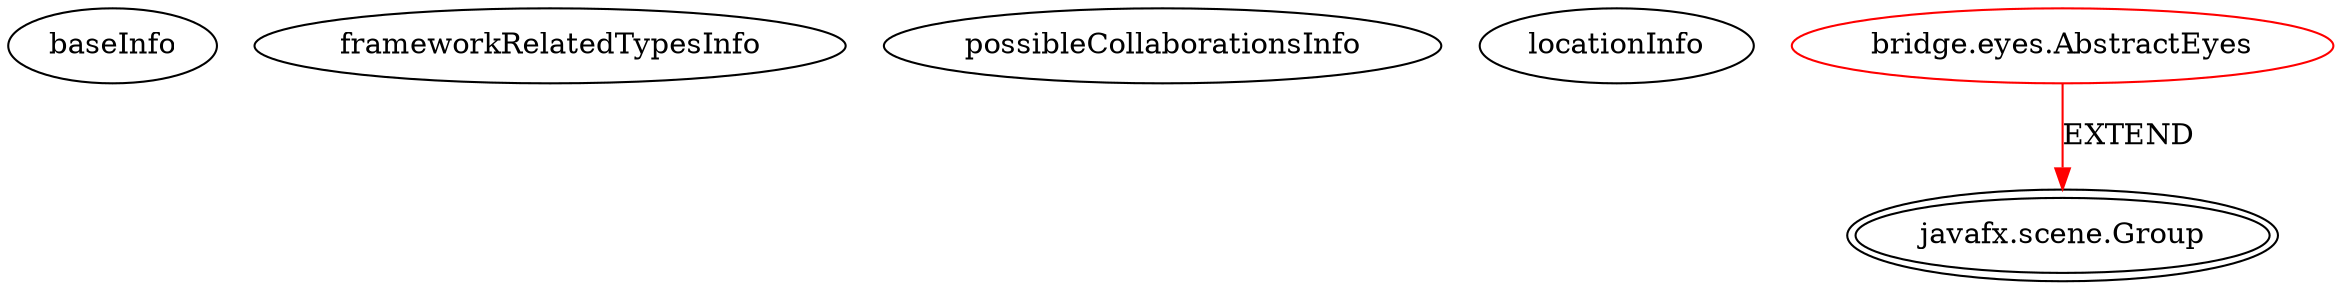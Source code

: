 digraph {
baseInfo[graphId=1695,category="extension_graph",isAnonymous=false,possibleRelation=false]
frameworkRelatedTypesInfo[0="javafx.scene.Group"]
possibleCollaborationsInfo[]
locationInfo[projectName="adamborowski-paibridge",filePath="/adamborowski-paibridge/paibridge-master/src/bridge/eyes/AbstractEyes.java",contextSignature="AbstractEyes",graphId="1695"]
0[label="bridge.eyes.AbstractEyes",vertexType="ROOT_CLIENT_CLASS_DECLARATION",isFrameworkType=false,color=red]
1[label="javafx.scene.Group",vertexType="FRAMEWORK_CLASS_TYPE",isFrameworkType=true,peripheries=2]
0->1[label="EXTEND",color=red]
}
